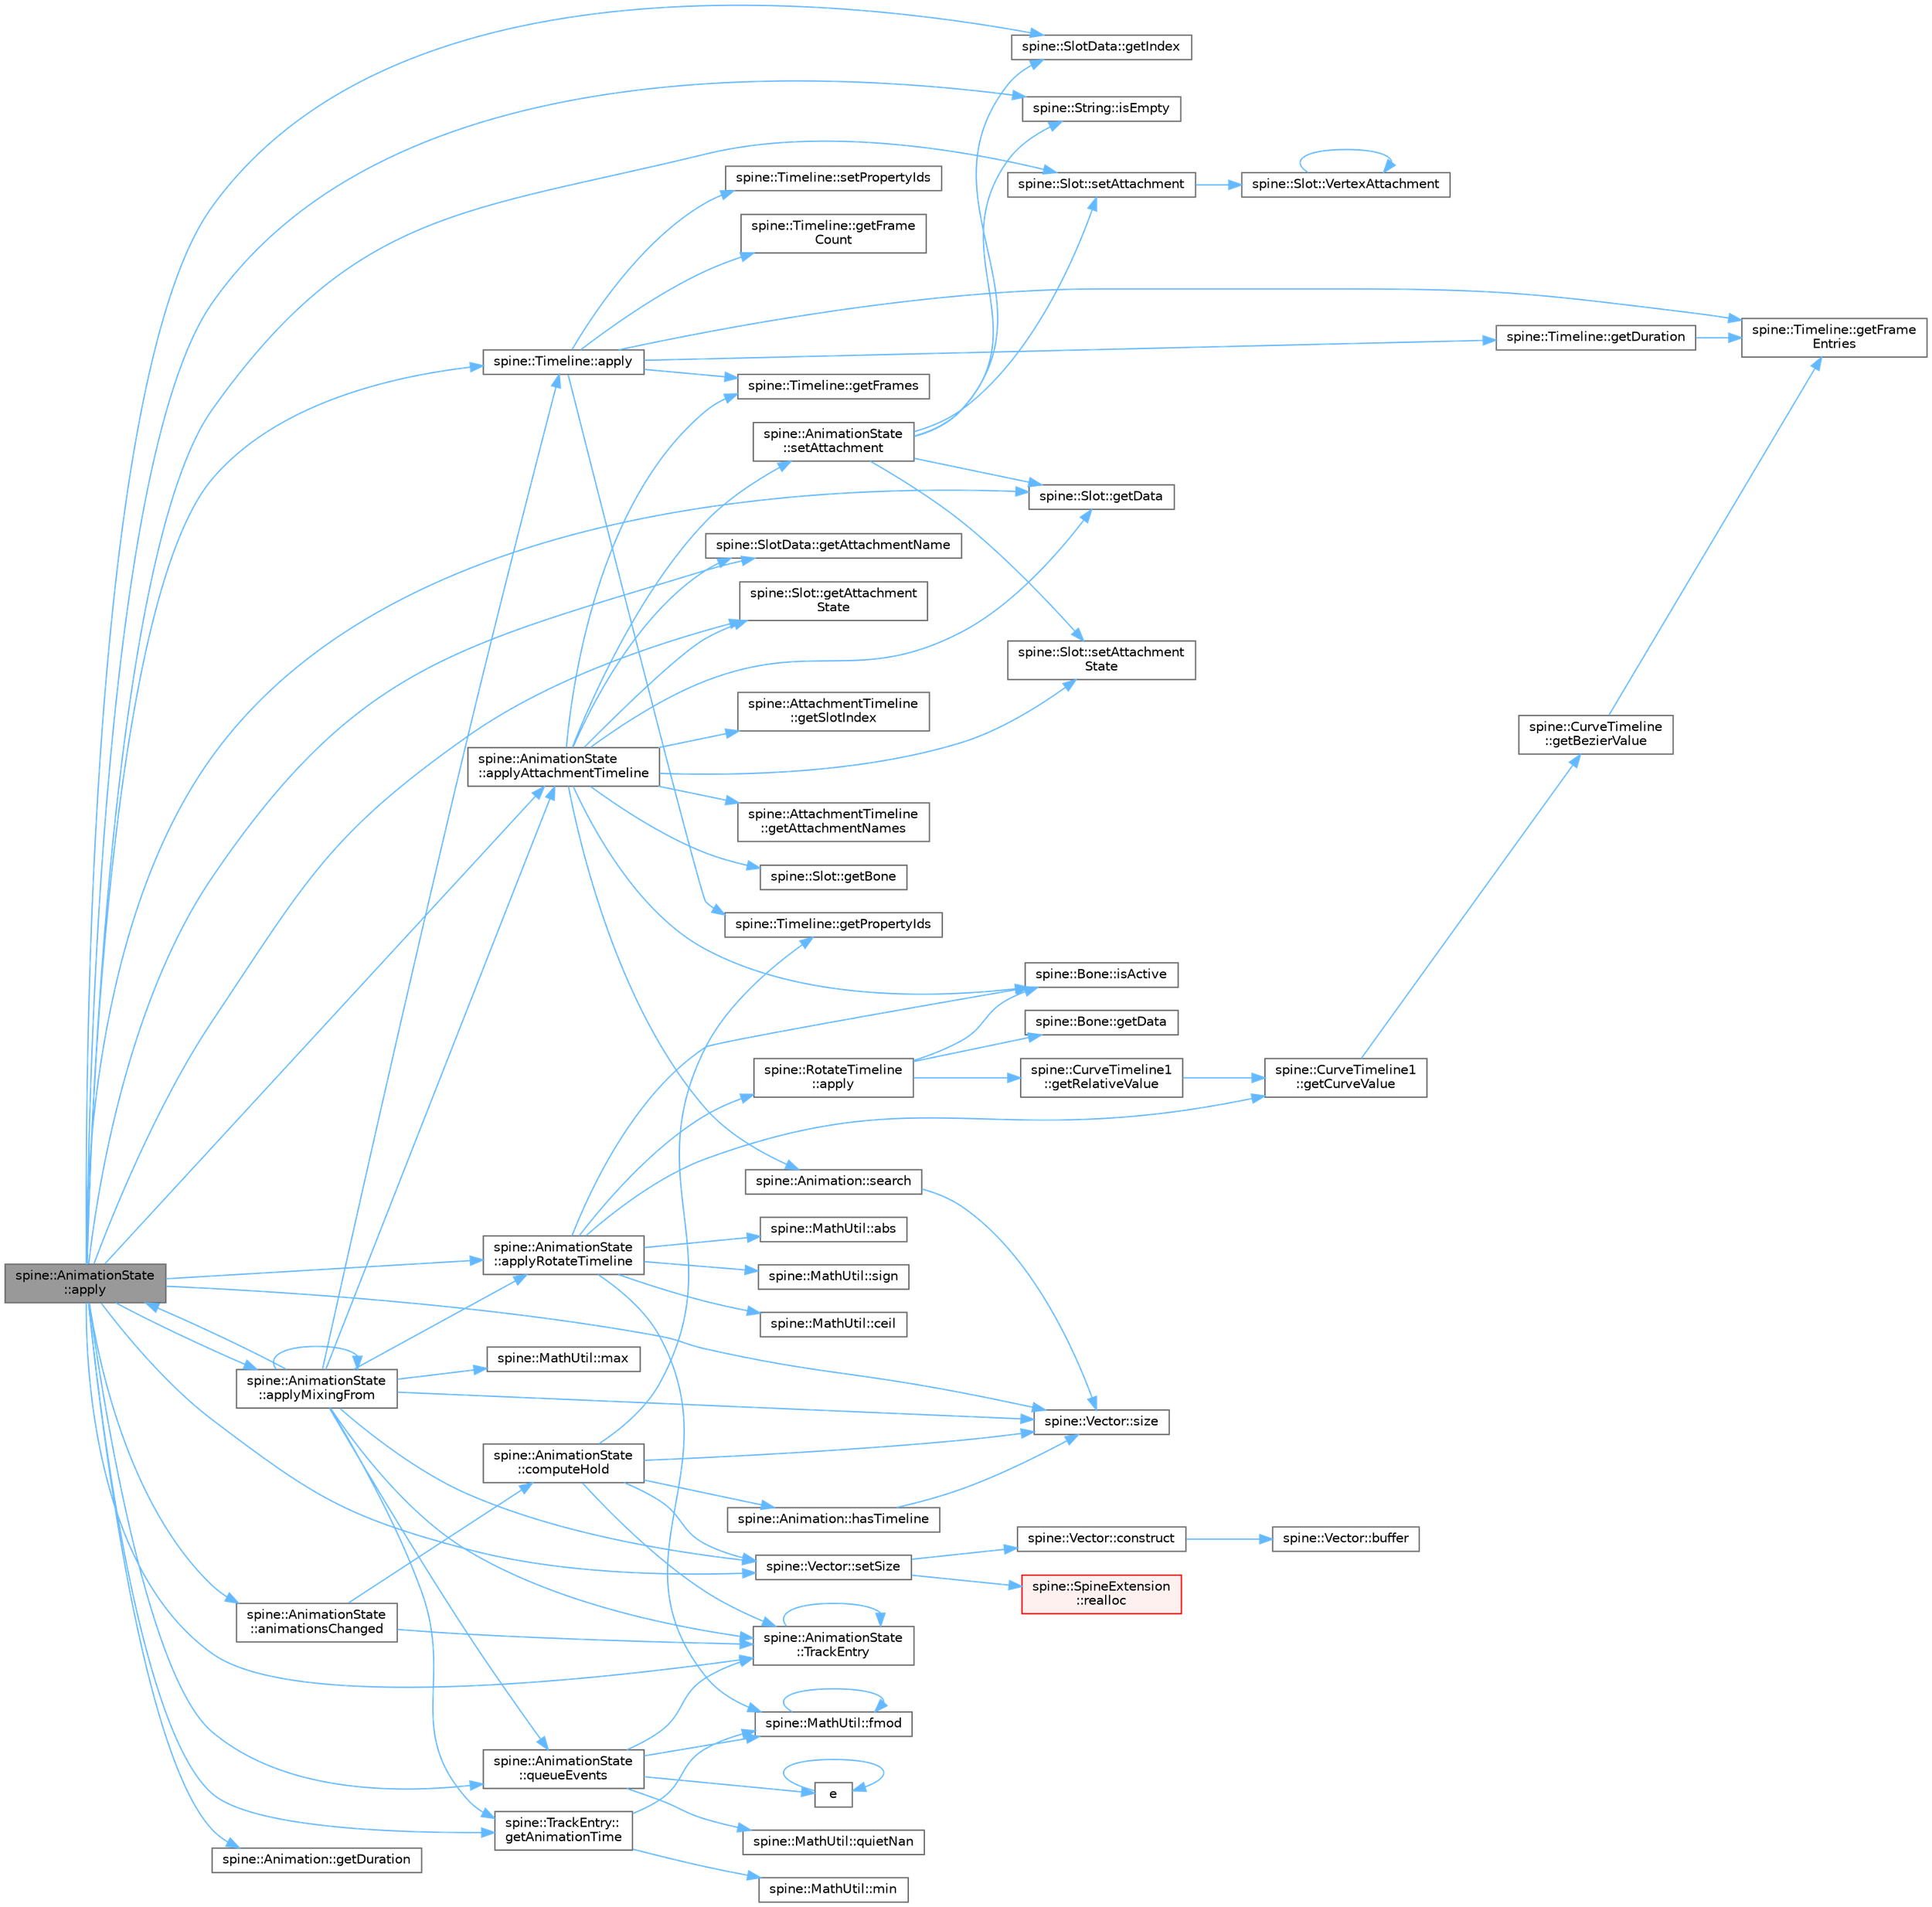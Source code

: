digraph "spine::AnimationState::apply"
{
 // LATEX_PDF_SIZE
  bgcolor="transparent";
  edge [fontname=Helvetica,fontsize=10,labelfontname=Helvetica,labelfontsize=10];
  node [fontname=Helvetica,fontsize=10,shape=box,height=0.2,width=0.4];
  rankdir="LR";
  Node1 [id="Node000001",label="spine::AnimationState\l::apply",height=0.2,width=0.4,color="gray40", fillcolor="grey60", style="filled", fontcolor="black",tooltip=" "];
  Node1 -> Node2 [id="edge1_Node000001_Node000002",color="steelblue1",style="solid",tooltip=" "];
  Node2 [id="Node000002",label="spine::AnimationState\l::animationsChanged",height=0.2,width=0.4,color="grey40", fillcolor="white", style="filled",URL="$classspine_1_1_animation_state.html#a23985cc3b676d24b7f07c6e5950ee551",tooltip=" "];
  Node2 -> Node3 [id="edge2_Node000002_Node000003",color="steelblue1",style="solid",tooltip=" "];
  Node3 [id="Node000003",label="spine::AnimationState\l::computeHold",height=0.2,width=0.4,color="grey40", fillcolor="white", style="filled",URL="$classspine_1_1_animation_state.html#a680aa0b4cc8cef0e033e63cef300089e",tooltip=" "];
  Node3 -> Node4 [id="edge3_Node000003_Node000004",color="steelblue1",style="solid",tooltip=" "];
  Node4 [id="Node000004",label="spine::Timeline::getPropertyIds",height=0.2,width=0.4,color="grey40", fillcolor="white", style="filled",URL="$classspine_1_1_timeline.html#a77b4ca5a7717bd9310c78a574c58d381",tooltip=" "];
  Node3 -> Node5 [id="edge4_Node000003_Node000005",color="steelblue1",style="solid",tooltip=" "];
  Node5 [id="Node000005",label="spine::Animation::hasTimeline",height=0.2,width=0.4,color="grey40", fillcolor="white", style="filled",URL="$classspine_1_1_animation.html#a8a0c8bc8881b4cb78718b53be995e67a",tooltip=" "];
  Node5 -> Node6 [id="edge5_Node000005_Node000006",color="steelblue1",style="solid",tooltip=" "];
  Node6 [id="Node000006",label="spine::Vector::size",height=0.2,width=0.4,color="grey40", fillcolor="white", style="filled",URL="$classspine_1_1_vector.html#a9a93bc1e4174a3abf92154b3c1017542",tooltip=" "];
  Node3 -> Node7 [id="edge6_Node000003_Node000007",color="steelblue1",style="solid",tooltip=" "];
  Node7 [id="Node000007",label="spine::Vector::setSize",height=0.2,width=0.4,color="grey40", fillcolor="white", style="filled",URL="$classspine_1_1_vector.html#afc7cd327140907874b8c8b4a7bca689e",tooltip=" "];
  Node7 -> Node8 [id="edge7_Node000007_Node000008",color="steelblue1",style="solid",tooltip=" "];
  Node8 [id="Node000008",label="spine::Vector::construct",height=0.2,width=0.4,color="grey40", fillcolor="white", style="filled",URL="$classspine_1_1_vector.html#abfde582e65af47f6402e4bbdbd8a342c",tooltip=" "];
  Node8 -> Node9 [id="edge8_Node000008_Node000009",color="steelblue1",style="solid",tooltip=" "];
  Node9 [id="Node000009",label="spine::Vector::buffer",height=0.2,width=0.4,color="grey40", fillcolor="white", style="filled",URL="$classspine_1_1_vector.html#a51e5c426b03098af297e10efdaf52e22",tooltip=" "];
  Node7 -> Node10 [id="edge9_Node000007_Node000010",color="steelblue1",style="solid",tooltip=" "];
  Node10 [id="Node000010",label="spine::SpineExtension\l::realloc",height=0.2,width=0.4,color="red", fillcolor="#FFF0F0", style="filled",URL="$classspine_1_1_spine_extension.html#a7193fd3fa608111c02d744b46281cfed",tooltip=" "];
  Node3 -> Node6 [id="edge10_Node000003_Node000006",color="steelblue1",style="solid",tooltip=" "];
  Node3 -> Node14 [id="edge11_Node000003_Node000014",color="steelblue1",style="solid",tooltip=" "];
  Node14 [id="Node000014",label="spine::AnimationState\l::TrackEntry",height=0.2,width=0.4,color="grey40", fillcolor="white", style="filled",URL="$classspine_1_1_animation_state.html#a3cda65ddcc55f453b76f3718db72cb23",tooltip=" "];
  Node14 -> Node14 [id="edge12_Node000014_Node000014",color="steelblue1",style="solid",tooltip=" "];
  Node2 -> Node14 [id="edge13_Node000002_Node000014",color="steelblue1",style="solid",tooltip=" "];
  Node1 -> Node15 [id="edge14_Node000001_Node000015",color="steelblue1",style="solid",tooltip=" "];
  Node15 [id="Node000015",label="spine::Timeline::apply",height=0.2,width=0.4,color="grey40", fillcolor="white", style="filled",URL="$classspine_1_1_timeline.html#a7e64d576f80918ed8217159cc7d2bbba",tooltip=" "];
  Node15 -> Node16 [id="edge15_Node000015_Node000016",color="steelblue1",style="solid",tooltip=" "];
  Node16 [id="Node000016",label="spine::Timeline::getDuration",height=0.2,width=0.4,color="grey40", fillcolor="white", style="filled",URL="$classspine_1_1_timeline.html#a81895efd624e0c4335cb20a410eb571a",tooltip=" "];
  Node16 -> Node17 [id="edge16_Node000016_Node000017",color="steelblue1",style="solid",tooltip=" "];
  Node17 [id="Node000017",label="spine::Timeline::getFrame\lEntries",height=0.2,width=0.4,color="grey40", fillcolor="white", style="filled",URL="$classspine_1_1_timeline.html#acb16340aac97034b485f66afc1a4a73e",tooltip=" "];
  Node15 -> Node18 [id="edge17_Node000015_Node000018",color="steelblue1",style="solid",tooltip=" "];
  Node18 [id="Node000018",label="spine::Timeline::getFrame\lCount",height=0.2,width=0.4,color="grey40", fillcolor="white", style="filled",URL="$classspine_1_1_timeline.html#a3bfe29beaa7eb4ad121c6fec6666a24e",tooltip=" "];
  Node15 -> Node17 [id="edge18_Node000015_Node000017",color="steelblue1",style="solid",tooltip=" "];
  Node15 -> Node19 [id="edge19_Node000015_Node000019",color="steelblue1",style="solid",tooltip=" "];
  Node19 [id="Node000019",label="spine::Timeline::getFrames",height=0.2,width=0.4,color="grey40", fillcolor="white", style="filled",URL="$classspine_1_1_timeline.html#afa5afdf27a448949fda76f15c2e6fcf1",tooltip=" "];
  Node15 -> Node4 [id="edge20_Node000015_Node000004",color="steelblue1",style="solid",tooltip=" "];
  Node15 -> Node20 [id="edge21_Node000015_Node000020",color="steelblue1",style="solid",tooltip=" "];
  Node20 [id="Node000020",label="spine::Timeline::setPropertyIds",height=0.2,width=0.4,color="grey40", fillcolor="white", style="filled",URL="$classspine_1_1_timeline.html#a59aee150c602818acac0a78e06c5d37d",tooltip=" "];
  Node1 -> Node21 [id="edge22_Node000001_Node000021",color="steelblue1",style="solid",tooltip=" "];
  Node21 [id="Node000021",label="spine::AnimationState\l::applyAttachmentTimeline",height=0.2,width=0.4,color="grey40", fillcolor="white", style="filled",URL="$classspine_1_1_animation_state.html#ae7c5acc3f8460c8fec0333322deb0d2d",tooltip=" "];
  Node21 -> Node22 [id="edge23_Node000021_Node000022",color="steelblue1",style="solid",tooltip=" "];
  Node22 [id="Node000022",label="spine::SlotData::getAttachmentName",height=0.2,width=0.4,color="grey40", fillcolor="white", style="filled",URL="$classspine_1_1_slot_data.html#a0f34af58b2276b9b289ba8dbeb73f8fe",tooltip="May be empty."];
  Node21 -> Node23 [id="edge24_Node000021_Node000023",color="steelblue1",style="solid",tooltip=" "];
  Node23 [id="Node000023",label="spine::AttachmentTimeline\l::getAttachmentNames",height=0.2,width=0.4,color="grey40", fillcolor="white", style="filled",URL="$classspine_1_1_attachment_timeline.html#aef3b62283380b83243b71ae00f26c86e",tooltip=" "];
  Node21 -> Node24 [id="edge25_Node000021_Node000024",color="steelblue1",style="solid",tooltip=" "];
  Node24 [id="Node000024",label="spine::Slot::getAttachment\lState",height=0.2,width=0.4,color="grey40", fillcolor="white", style="filled",URL="$classspine_1_1_slot.html#af63d2293b5f0c9769d3589a7736c55a6",tooltip=" "];
  Node21 -> Node25 [id="edge26_Node000021_Node000025",color="steelblue1",style="solid",tooltip=" "];
  Node25 [id="Node000025",label="spine::Slot::getBone",height=0.2,width=0.4,color="grey40", fillcolor="white", style="filled",URL="$classspine_1_1_slot.html#a70e34507eb281998a242b6466b8465b6",tooltip=" "];
  Node21 -> Node26 [id="edge27_Node000021_Node000026",color="steelblue1",style="solid",tooltip=" "];
  Node26 [id="Node000026",label="spine::Slot::getData",height=0.2,width=0.4,color="grey40", fillcolor="white", style="filled",URL="$classspine_1_1_slot.html#aa40b9c57e081fa331da138ce469ec8a4",tooltip=" "];
  Node21 -> Node19 [id="edge28_Node000021_Node000019",color="steelblue1",style="solid",tooltip=" "];
  Node21 -> Node27 [id="edge29_Node000021_Node000027",color="steelblue1",style="solid",tooltip=" "];
  Node27 [id="Node000027",label="spine::AttachmentTimeline\l::getSlotIndex",height=0.2,width=0.4,color="grey40", fillcolor="white", style="filled",URL="$classspine_1_1_attachment_timeline.html#a54d564b1b5f768dc36fd79db33068f62",tooltip=" "];
  Node21 -> Node28 [id="edge30_Node000021_Node000028",color="steelblue1",style="solid",tooltip=" "];
  Node28 [id="Node000028",label="spine::Bone::isActive",height=0.2,width=0.4,color="grey40", fillcolor="white", style="filled",URL="$classspine_1_1_bone.html#ada704b83037234cd547446faadf8b92b",tooltip=" "];
  Node21 -> Node29 [id="edge31_Node000021_Node000029",color="steelblue1",style="solid",tooltip=" "];
  Node29 [id="Node000029",label="spine::Animation::search",height=0.2,width=0.4,color="grey40", fillcolor="white", style="filled",URL="$classspine_1_1_animation.html#a05498791d851270e9cc4047cf18d7346",tooltip=" "];
  Node29 -> Node6 [id="edge32_Node000029_Node000006",color="steelblue1",style="solid",tooltip=" "];
  Node21 -> Node30 [id="edge33_Node000021_Node000030",color="steelblue1",style="solid",tooltip=" "];
  Node30 [id="Node000030",label="spine::AnimationState\l::setAttachment",height=0.2,width=0.4,color="grey40", fillcolor="white", style="filled",URL="$classspine_1_1_animation_state.html#a63caafdc98162f0c93c9522612829c8f",tooltip=" "];
  Node30 -> Node26 [id="edge34_Node000030_Node000026",color="steelblue1",style="solid",tooltip=" "];
  Node30 -> Node31 [id="edge35_Node000030_Node000031",color="steelblue1",style="solid",tooltip=" "];
  Node31 [id="Node000031",label="spine::SlotData::getIndex",height=0.2,width=0.4,color="grey40", fillcolor="white", style="filled",URL="$classspine_1_1_slot_data.html#a95f7359a40b73da709886c53a6202013",tooltip=" "];
  Node30 -> Node32 [id="edge36_Node000030_Node000032",color="steelblue1",style="solid",tooltip=" "];
  Node32 [id="Node000032",label="spine::String::isEmpty",height=0.2,width=0.4,color="grey40", fillcolor="white", style="filled",URL="$classspine_1_1_string.html#a8f667117a263cb9f536c57c49a52cac7",tooltip=" "];
  Node30 -> Node33 [id="edge37_Node000030_Node000033",color="steelblue1",style="solid",tooltip=" "];
  Node33 [id="Node000033",label="spine::Slot::setAttachment",height=0.2,width=0.4,color="grey40", fillcolor="white", style="filled",URL="$classspine_1_1_slot.html#ad9359f3f2289ed3c013215c40b180c58",tooltip=" "];
  Node33 -> Node34 [id="edge38_Node000033_Node000034",color="steelblue1",style="solid",tooltip=" "];
  Node34 [id="Node000034",label="spine::Slot::VertexAttachment",height=0.2,width=0.4,color="grey40", fillcolor="white", style="filled",URL="$classspine_1_1_slot.html#a4eec6d564571199bb94093daf4fa675c",tooltip=" "];
  Node34 -> Node34 [id="edge39_Node000034_Node000034",color="steelblue1",style="solid",tooltip=" "];
  Node30 -> Node35 [id="edge40_Node000030_Node000035",color="steelblue1",style="solid",tooltip=" "];
  Node35 [id="Node000035",label="spine::Slot::setAttachment\lState",height=0.2,width=0.4,color="grey40", fillcolor="white", style="filled",URL="$classspine_1_1_slot.html#ab108772a947f2283bdd50c493beeeb39",tooltip=" "];
  Node21 -> Node35 [id="edge41_Node000021_Node000035",color="steelblue1",style="solid",tooltip=" "];
  Node1 -> Node36 [id="edge42_Node000001_Node000036",color="steelblue1",style="solid",tooltip=" "];
  Node36 [id="Node000036",label="spine::AnimationState\l::applyMixingFrom",height=0.2,width=0.4,color="grey40", fillcolor="white", style="filled",URL="$classspine_1_1_animation_state.html#af06e46576fa7fa8f58c99117e13aab1b",tooltip=" "];
  Node36 -> Node1 [id="edge43_Node000036_Node000001",color="steelblue1",style="solid",tooltip=" "];
  Node36 -> Node15 [id="edge44_Node000036_Node000015",color="steelblue1",style="solid",tooltip=" "];
  Node36 -> Node21 [id="edge45_Node000036_Node000021",color="steelblue1",style="solid",tooltip=" "];
  Node36 -> Node36 [id="edge46_Node000036_Node000036",color="steelblue1",style="solid",tooltip=" "];
  Node36 -> Node37 [id="edge47_Node000036_Node000037",color="steelblue1",style="solid",tooltip=" "];
  Node37 [id="Node000037",label="spine::AnimationState\l::applyRotateTimeline",height=0.2,width=0.4,color="grey40", fillcolor="white", style="filled",URL="$classspine_1_1_animation_state.html#a2deed39a21fd2893727c0363729279f3",tooltip=" "];
  Node37 -> Node38 [id="edge48_Node000037_Node000038",color="steelblue1",style="solid",tooltip=" "];
  Node38 [id="Node000038",label="spine::MathUtil::abs",height=0.2,width=0.4,color="grey40", fillcolor="white", style="filled",URL="$classspine_1_1_math_util.html#aa46d9fad3cdf39affc75789495376a86",tooltip=" "];
  Node37 -> Node39 [id="edge49_Node000037_Node000039",color="steelblue1",style="solid",tooltip=" "];
  Node39 [id="Node000039",label="spine::RotateTimeline\l::apply",height=0.2,width=0.4,color="grey40", fillcolor="white", style="filled",URL="$classspine_1_1_rotate_timeline.html#a6b064b34ccf6859dd5a97a6014522bb9",tooltip=" "];
  Node39 -> Node40 [id="edge50_Node000039_Node000040",color="steelblue1",style="solid",tooltip=" "];
  Node40 [id="Node000040",label="spine::Bone::getData",height=0.2,width=0.4,color="grey40", fillcolor="white", style="filled",URL="$classspine_1_1_bone.html#a13b3778da0a300dbf777ce37239bdcd2",tooltip=" "];
  Node39 -> Node41 [id="edge51_Node000039_Node000041",color="steelblue1",style="solid",tooltip=" "];
  Node41 [id="Node000041",label="spine::CurveTimeline1\l::getRelativeValue",height=0.2,width=0.4,color="grey40", fillcolor="white", style="filled",URL="$classspine_1_1_curve_timeline1.html#a0753b1e92bf5813070af0459c0474624",tooltip=" "];
  Node41 -> Node42 [id="edge52_Node000041_Node000042",color="steelblue1",style="solid",tooltip=" "];
  Node42 [id="Node000042",label="spine::CurveTimeline1\l::getCurveValue",height=0.2,width=0.4,color="grey40", fillcolor="white", style="filled",URL="$classspine_1_1_curve_timeline1.html#a651e9b86f1365e211ad120486eaa6b3d",tooltip=" "];
  Node42 -> Node43 [id="edge53_Node000042_Node000043",color="steelblue1",style="solid",tooltip=" "];
  Node43 [id="Node000043",label="spine::CurveTimeline\l::getBezierValue",height=0.2,width=0.4,color="grey40", fillcolor="white", style="filled",URL="$classspine_1_1_curve_timeline.html#a1bac528b43a72a01a1121d5d1a708655",tooltip=" "];
  Node43 -> Node17 [id="edge54_Node000043_Node000017",color="steelblue1",style="solid",tooltip=" "];
  Node39 -> Node28 [id="edge55_Node000039_Node000028",color="steelblue1",style="solid",tooltip=" "];
  Node37 -> Node44 [id="edge56_Node000037_Node000044",color="steelblue1",style="solid",tooltip=" "];
  Node44 [id="Node000044",label="spine::MathUtil::ceil",height=0.2,width=0.4,color="grey40", fillcolor="white", style="filled",URL="$classspine_1_1_math_util.html#aea6565bc5f6d38004a6ea1a1ab84c575",tooltip=" "];
  Node37 -> Node45 [id="edge57_Node000037_Node000045",color="steelblue1",style="solid",tooltip=" "];
  Node45 [id="Node000045",label="spine::MathUtil::fmod",height=0.2,width=0.4,color="grey40", fillcolor="white", style="filled",URL="$classspine_1_1_math_util.html#a5873682371ab67835b7f0460b6fe4d26",tooltip=" "];
  Node45 -> Node45 [id="edge58_Node000045_Node000045",color="steelblue1",style="solid",tooltip=" "];
  Node37 -> Node42 [id="edge59_Node000037_Node000042",color="steelblue1",style="solid",tooltip=" "];
  Node37 -> Node28 [id="edge60_Node000037_Node000028",color="steelblue1",style="solid",tooltip=" "];
  Node37 -> Node46 [id="edge61_Node000037_Node000046",color="steelblue1",style="solid",tooltip=" "];
  Node46 [id="Node000046",label="spine::MathUtil::sign",height=0.2,width=0.4,color="grey40", fillcolor="white", style="filled",URL="$classspine_1_1_math_util.html#aee391f4df38f5717c336aacd7c27873d",tooltip=" "];
  Node36 -> Node47 [id="edge62_Node000036_Node000047",color="steelblue1",style="solid",tooltip=" "];
  Node47 [id="Node000047",label="spine::TrackEntry::\lgetAnimationTime",height=0.2,width=0.4,color="grey40", fillcolor="white", style="filled",URL="$classspine_1_1_track_entry.html#a0d68ba48173e3b902debc59603f0d21e",tooltip=" "];
  Node47 -> Node45 [id="edge63_Node000047_Node000045",color="steelblue1",style="solid",tooltip=" "];
  Node47 -> Node48 [id="edge64_Node000047_Node000048",color="steelblue1",style="solid",tooltip=" "];
  Node48 [id="Node000048",label="spine::MathUtil::min",height=0.2,width=0.4,color="grey40", fillcolor="white", style="filled",URL="$classspine_1_1_math_util.html#a8d421cd4eba0bf83e8585e83655fd417",tooltip=" "];
  Node36 -> Node49 [id="edge65_Node000036_Node000049",color="steelblue1",style="solid",tooltip=" "];
  Node49 [id="Node000049",label="spine::MathUtil::max",height=0.2,width=0.4,color="grey40", fillcolor="white", style="filled",URL="$classspine_1_1_math_util.html#a61ce0db5c69055db5e7002bd927b6c52",tooltip=" "];
  Node36 -> Node50 [id="edge66_Node000036_Node000050",color="steelblue1",style="solid",tooltip=" "];
  Node50 [id="Node000050",label="spine::AnimationState\l::queueEvents",height=0.2,width=0.4,color="grey40", fillcolor="white", style="filled",URL="$classspine_1_1_animation_state.html#a0af548ebd70bba506b52801d80c180f0",tooltip=" "];
  Node50 -> Node51 [id="edge67_Node000050_Node000051",color="steelblue1",style="solid",tooltip=" "];
  Node51 [id="Node000051",label="e",height=0.2,width=0.4,color="grey40", fillcolor="white", style="filled",URL="$_cwise__array__power__array_8cpp.html#a9cb86ff854760bf91a154f2724a9101d",tooltip=" "];
  Node51 -> Node51 [id="edge68_Node000051_Node000051",color="steelblue1",style="solid",tooltip=" "];
  Node50 -> Node45 [id="edge69_Node000050_Node000045",color="steelblue1",style="solid",tooltip=" "];
  Node50 -> Node52 [id="edge70_Node000050_Node000052",color="steelblue1",style="solid",tooltip=" "];
  Node52 [id="Node000052",label="spine::MathUtil::quietNan",height=0.2,width=0.4,color="grey40", fillcolor="white", style="filled",URL="$classspine_1_1_math_util.html#a049440cce7c31a1a8ad2050655f98ec2",tooltip=" "];
  Node50 -> Node14 [id="edge71_Node000050_Node000014",color="steelblue1",style="solid",tooltip=" "];
  Node36 -> Node7 [id="edge72_Node000036_Node000007",color="steelblue1",style="solid",tooltip=" "];
  Node36 -> Node6 [id="edge73_Node000036_Node000006",color="steelblue1",style="solid",tooltip=" "];
  Node36 -> Node14 [id="edge74_Node000036_Node000014",color="steelblue1",style="solid",tooltip=" "];
  Node1 -> Node37 [id="edge75_Node000001_Node000037",color="steelblue1",style="solid",tooltip=" "];
  Node1 -> Node47 [id="edge76_Node000001_Node000047",color="steelblue1",style="solid",tooltip=" "];
  Node1 -> Node22 [id="edge77_Node000001_Node000022",color="steelblue1",style="solid",tooltip=" "];
  Node1 -> Node24 [id="edge78_Node000001_Node000024",color="steelblue1",style="solid",tooltip=" "];
  Node1 -> Node26 [id="edge79_Node000001_Node000026",color="steelblue1",style="solid",tooltip=" "];
  Node1 -> Node53 [id="edge80_Node000001_Node000053",color="steelblue1",style="solid",tooltip=" "];
  Node53 [id="Node000053",label="spine::Animation::getDuration",height=0.2,width=0.4,color="grey40", fillcolor="white", style="filled",URL="$classspine_1_1_animation.html#aa5c61dc5f0a942fbd829e050d7b1891a",tooltip=" "];
  Node1 -> Node31 [id="edge81_Node000001_Node000031",color="steelblue1",style="solid",tooltip=" "];
  Node1 -> Node32 [id="edge82_Node000001_Node000032",color="steelblue1",style="solid",tooltip=" "];
  Node1 -> Node50 [id="edge83_Node000001_Node000050",color="steelblue1",style="solid",tooltip=" "];
  Node1 -> Node33 [id="edge84_Node000001_Node000033",color="steelblue1",style="solid",tooltip=" "];
  Node1 -> Node7 [id="edge85_Node000001_Node000007",color="steelblue1",style="solid",tooltip=" "];
  Node1 -> Node6 [id="edge86_Node000001_Node000006",color="steelblue1",style="solid",tooltip=" "];
  Node1 -> Node14 [id="edge87_Node000001_Node000014",color="steelblue1",style="solid",tooltip=" "];
}
